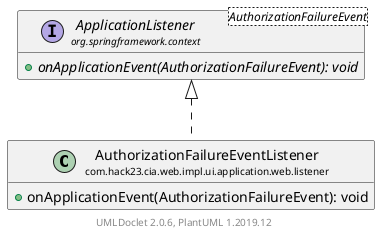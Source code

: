 @startuml
    set namespaceSeparator none
    hide empty fields
    hide empty methods

    class "<size:14>AuthorizationFailureEventListener\n<size:10>com.hack23.cia.web.impl.ui.application.web.listener" as com.hack23.cia.web.impl.ui.application.web.listener.AuthorizationFailureEventListener [[AuthorizationFailureEventListener.html]] {
        +onApplicationEvent(AuthorizationFailureEvent): void
    }

    interface "<size:14>ApplicationListener\n<size:10>org.springframework.context" as org.springframework.context.ApplicationListener<AuthorizationFailureEvent> {
        {abstract} +onApplicationEvent(AuthorizationFailureEvent): void
    }

    org.springframework.context.ApplicationListener <|.. com.hack23.cia.web.impl.ui.application.web.listener.AuthorizationFailureEventListener

    center footer UMLDoclet 2.0.6, PlantUML 1.2019.12
@enduml
